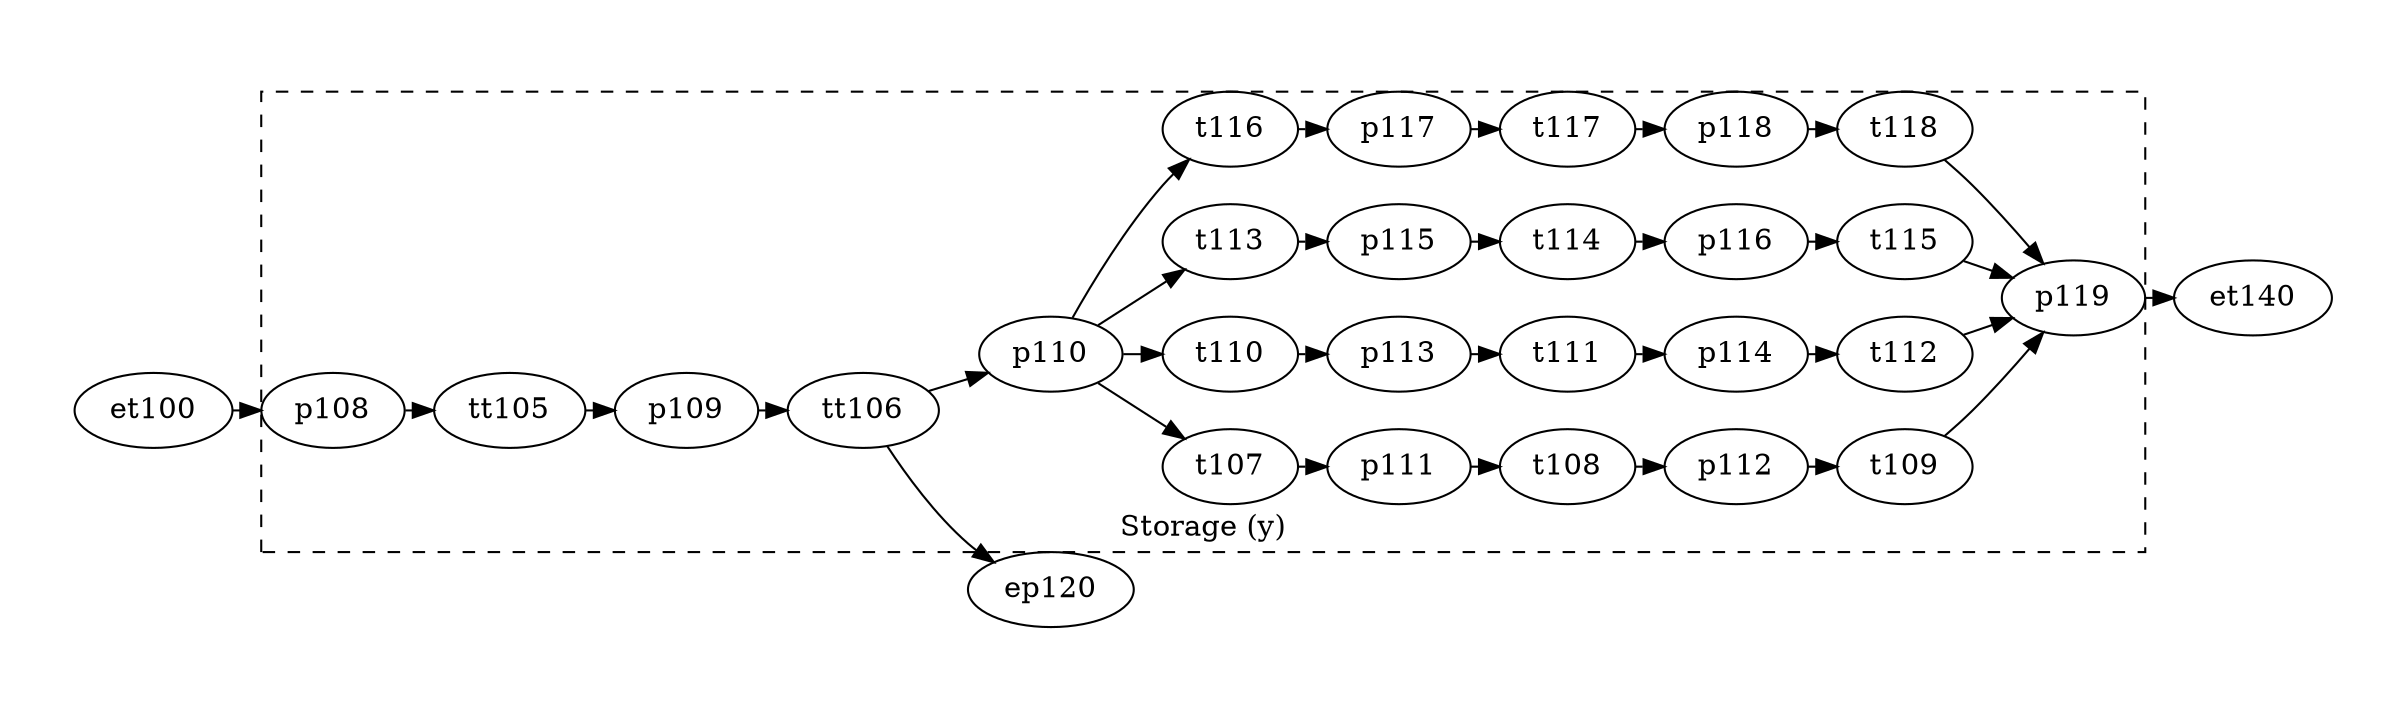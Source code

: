 
digraph A {
    # splines = ortho
    rankdir=LR;
    ratio=fill
    graph [pad="0.5", nodesep="0.25", ranksep="0.2"];
    margin=0;

# Modulo armazenador y

    p108
    p109
    p110
    p111
    p112
    p113
    p114
    p115
    p116
    p117
    p118
    p119

    tt105
    tt106
    t107
    t108
    t109
    t110
    t111
    t112
    t113
    t114
    t115
    t116
    t117
    t118


subgraph cluster_7 {
  label="Storage (y)";
  labelloc = b
  style="dashed"
  # color="red"
  # pre

  p108 -> tt105
  p109 -> tt106

  p110 -> t107
  p110 -> t110
  p110 -> t113
  p110 -> t116


  p111 -> t108
  p112 -> t109
  p113 -> t111
  p114 -> t112
  p115 -> t114
  p116 -> t115
  p117 -> t117
  p118 -> t118




  #pos

  tt105 -> p109
  tt106 -> p110
  t107 -> p111
  t108 -> p112
  t109 -> p119
  t110 -> p113
  t111 -> p114
  t112 -> p119
  t113 -> p115
  t114 -> p116
  t115 -> p119
  t116 -> p117
  t117 -> p118
  t118 -> p119


}

et100

et100 -> p108
ep120

tt106 -> ep120
et140
p119 -> et140


}
